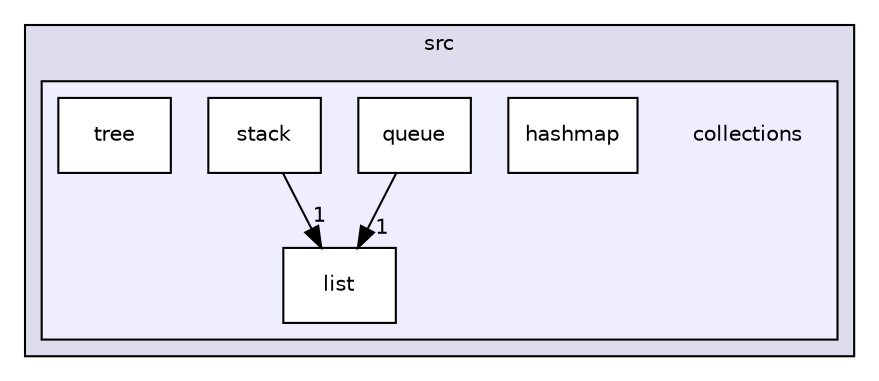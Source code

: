 digraph "src/collections" {
  compound=true
  node [ fontsize="10", fontname="Helvetica"];
  edge [ labelfontsize="10", labelfontname="Helvetica"];
  subgraph clusterdir_68267d1309a1af8e8297ef4c3efbcdba {
    graph [ bgcolor="#ddddee", pencolor="black", label="src" fontname="Helvetica", fontsize="10", URL="dir_68267d1309a1af8e8297ef4c3efbcdba.html"]
  subgraph clusterdir_e20f5f050a3be480293532e15537c055 {
    graph [ bgcolor="#eeeeff", pencolor="black", label="" URL="dir_e20f5f050a3be480293532e15537c055.html"];
    dir_e20f5f050a3be480293532e15537c055 [shape=plaintext label="collections"];
    dir_6718c31c5728ea0e67eeb88a52e233bd [shape=box label="hashmap" color="black" fillcolor="white" style="filled" URL="dir_6718c31c5728ea0e67eeb88a52e233bd.html"];
    dir_e44d6bb43d3ab5c46db7134baf917e00 [shape=box label="list" color="black" fillcolor="white" style="filled" URL="dir_e44d6bb43d3ab5c46db7134baf917e00.html"];
    dir_9668b7ed1cc52a295cb3f029cff83a0f [shape=box label="queue" color="black" fillcolor="white" style="filled" URL="dir_9668b7ed1cc52a295cb3f029cff83a0f.html"];
    dir_47619501d3689ed753bf64f92b079672 [shape=box label="stack" color="black" fillcolor="white" style="filled" URL="dir_47619501d3689ed753bf64f92b079672.html"];
    dir_c25b68795c8d9e8ede12416be2bcffac [shape=box label="tree" color="black" fillcolor="white" style="filled" URL="dir_c25b68795c8d9e8ede12416be2bcffac.html"];
  }
  }
  dir_47619501d3689ed753bf64f92b079672->dir_e44d6bb43d3ab5c46db7134baf917e00 [headlabel="1", labeldistance=1.5 headhref="dir_000009_000007.html"];
  dir_9668b7ed1cc52a295cb3f029cff83a0f->dir_e44d6bb43d3ab5c46db7134baf917e00 [headlabel="1", labeldistance=1.5 headhref="dir_000008_000007.html"];
}
